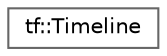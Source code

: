 digraph "类继承关系图"
{
 // LATEX_PDF_SIZE
  bgcolor="transparent";
  edge [fontname=Helvetica,fontsize=10,labelfontname=Helvetica,labelfontsize=10];
  node [fontname=Helvetica,fontsize=10,shape=box,height=0.2,width=0.4];
  rankdir="LR";
  Node0 [id="Node000000",label="tf::Timeline",height=0.2,width=0.4,color="grey40", fillcolor="white", style="filled",URL="$structtf_1_1_timeline.html",tooltip=" "];
}
